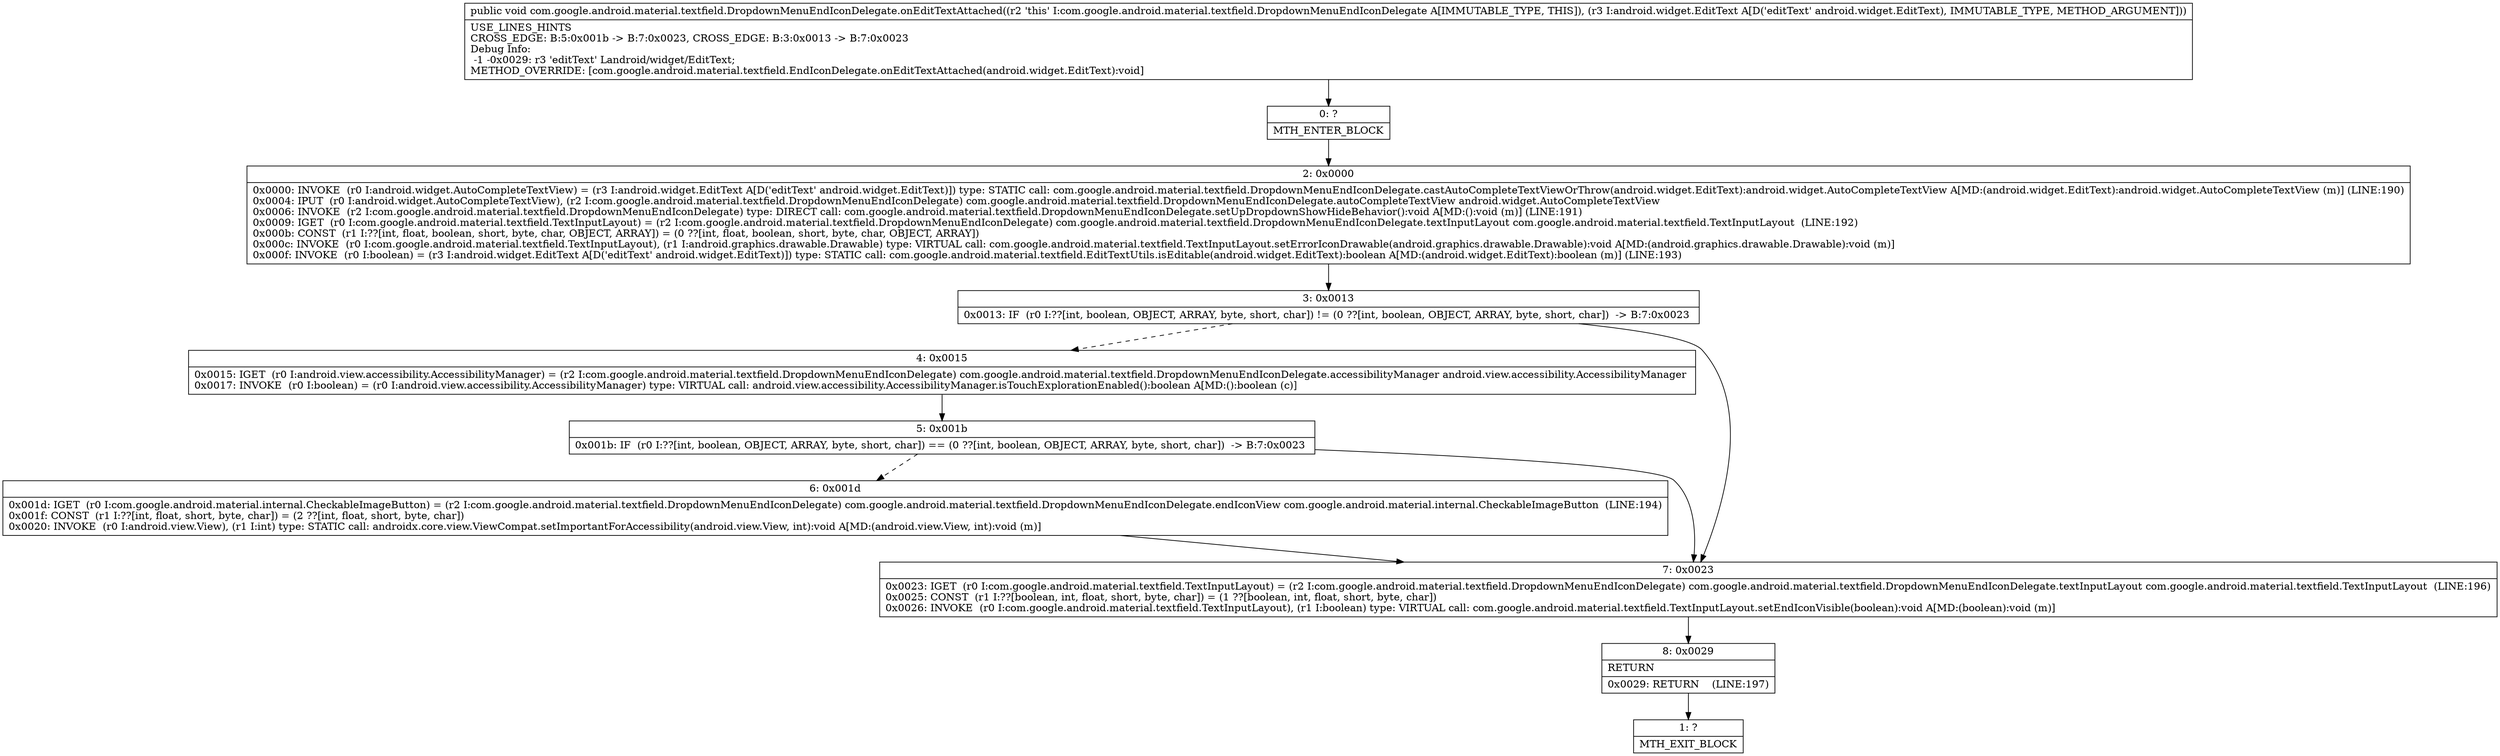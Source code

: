 digraph "CFG forcom.google.android.material.textfield.DropdownMenuEndIconDelegate.onEditTextAttached(Landroid\/widget\/EditText;)V" {
Node_0 [shape=record,label="{0\:\ ?|MTH_ENTER_BLOCK\l}"];
Node_2 [shape=record,label="{2\:\ 0x0000|0x0000: INVOKE  (r0 I:android.widget.AutoCompleteTextView) = (r3 I:android.widget.EditText A[D('editText' android.widget.EditText)]) type: STATIC call: com.google.android.material.textfield.DropdownMenuEndIconDelegate.castAutoCompleteTextViewOrThrow(android.widget.EditText):android.widget.AutoCompleteTextView A[MD:(android.widget.EditText):android.widget.AutoCompleteTextView (m)] (LINE:190)\l0x0004: IPUT  (r0 I:android.widget.AutoCompleteTextView), (r2 I:com.google.android.material.textfield.DropdownMenuEndIconDelegate) com.google.android.material.textfield.DropdownMenuEndIconDelegate.autoCompleteTextView android.widget.AutoCompleteTextView \l0x0006: INVOKE  (r2 I:com.google.android.material.textfield.DropdownMenuEndIconDelegate) type: DIRECT call: com.google.android.material.textfield.DropdownMenuEndIconDelegate.setUpDropdownShowHideBehavior():void A[MD:():void (m)] (LINE:191)\l0x0009: IGET  (r0 I:com.google.android.material.textfield.TextInputLayout) = (r2 I:com.google.android.material.textfield.DropdownMenuEndIconDelegate) com.google.android.material.textfield.DropdownMenuEndIconDelegate.textInputLayout com.google.android.material.textfield.TextInputLayout  (LINE:192)\l0x000b: CONST  (r1 I:??[int, float, boolean, short, byte, char, OBJECT, ARRAY]) = (0 ??[int, float, boolean, short, byte, char, OBJECT, ARRAY]) \l0x000c: INVOKE  (r0 I:com.google.android.material.textfield.TextInputLayout), (r1 I:android.graphics.drawable.Drawable) type: VIRTUAL call: com.google.android.material.textfield.TextInputLayout.setErrorIconDrawable(android.graphics.drawable.Drawable):void A[MD:(android.graphics.drawable.Drawable):void (m)]\l0x000f: INVOKE  (r0 I:boolean) = (r3 I:android.widget.EditText A[D('editText' android.widget.EditText)]) type: STATIC call: com.google.android.material.textfield.EditTextUtils.isEditable(android.widget.EditText):boolean A[MD:(android.widget.EditText):boolean (m)] (LINE:193)\l}"];
Node_3 [shape=record,label="{3\:\ 0x0013|0x0013: IF  (r0 I:??[int, boolean, OBJECT, ARRAY, byte, short, char]) != (0 ??[int, boolean, OBJECT, ARRAY, byte, short, char])  \-\> B:7:0x0023 \l}"];
Node_4 [shape=record,label="{4\:\ 0x0015|0x0015: IGET  (r0 I:android.view.accessibility.AccessibilityManager) = (r2 I:com.google.android.material.textfield.DropdownMenuEndIconDelegate) com.google.android.material.textfield.DropdownMenuEndIconDelegate.accessibilityManager android.view.accessibility.AccessibilityManager \l0x0017: INVOKE  (r0 I:boolean) = (r0 I:android.view.accessibility.AccessibilityManager) type: VIRTUAL call: android.view.accessibility.AccessibilityManager.isTouchExplorationEnabled():boolean A[MD:():boolean (c)]\l}"];
Node_5 [shape=record,label="{5\:\ 0x001b|0x001b: IF  (r0 I:??[int, boolean, OBJECT, ARRAY, byte, short, char]) == (0 ??[int, boolean, OBJECT, ARRAY, byte, short, char])  \-\> B:7:0x0023 \l}"];
Node_6 [shape=record,label="{6\:\ 0x001d|0x001d: IGET  (r0 I:com.google.android.material.internal.CheckableImageButton) = (r2 I:com.google.android.material.textfield.DropdownMenuEndIconDelegate) com.google.android.material.textfield.DropdownMenuEndIconDelegate.endIconView com.google.android.material.internal.CheckableImageButton  (LINE:194)\l0x001f: CONST  (r1 I:??[int, float, short, byte, char]) = (2 ??[int, float, short, byte, char]) \l0x0020: INVOKE  (r0 I:android.view.View), (r1 I:int) type: STATIC call: androidx.core.view.ViewCompat.setImportantForAccessibility(android.view.View, int):void A[MD:(android.view.View, int):void (m)]\l}"];
Node_7 [shape=record,label="{7\:\ 0x0023|0x0023: IGET  (r0 I:com.google.android.material.textfield.TextInputLayout) = (r2 I:com.google.android.material.textfield.DropdownMenuEndIconDelegate) com.google.android.material.textfield.DropdownMenuEndIconDelegate.textInputLayout com.google.android.material.textfield.TextInputLayout  (LINE:196)\l0x0025: CONST  (r1 I:??[boolean, int, float, short, byte, char]) = (1 ??[boolean, int, float, short, byte, char]) \l0x0026: INVOKE  (r0 I:com.google.android.material.textfield.TextInputLayout), (r1 I:boolean) type: VIRTUAL call: com.google.android.material.textfield.TextInputLayout.setEndIconVisible(boolean):void A[MD:(boolean):void (m)]\l}"];
Node_8 [shape=record,label="{8\:\ 0x0029|RETURN\l|0x0029: RETURN    (LINE:197)\l}"];
Node_1 [shape=record,label="{1\:\ ?|MTH_EXIT_BLOCK\l}"];
MethodNode[shape=record,label="{public void com.google.android.material.textfield.DropdownMenuEndIconDelegate.onEditTextAttached((r2 'this' I:com.google.android.material.textfield.DropdownMenuEndIconDelegate A[IMMUTABLE_TYPE, THIS]), (r3 I:android.widget.EditText A[D('editText' android.widget.EditText), IMMUTABLE_TYPE, METHOD_ARGUMENT]))  | USE_LINES_HINTS\lCROSS_EDGE: B:5:0x001b \-\> B:7:0x0023, CROSS_EDGE: B:3:0x0013 \-\> B:7:0x0023\lDebug Info:\l  \-1 \-0x0029: r3 'editText' Landroid\/widget\/EditText;\lMETHOD_OVERRIDE: [com.google.android.material.textfield.EndIconDelegate.onEditTextAttached(android.widget.EditText):void]\l}"];
MethodNode -> Node_0;Node_0 -> Node_2;
Node_2 -> Node_3;
Node_3 -> Node_4[style=dashed];
Node_3 -> Node_7;
Node_4 -> Node_5;
Node_5 -> Node_6[style=dashed];
Node_5 -> Node_7;
Node_6 -> Node_7;
Node_7 -> Node_8;
Node_8 -> Node_1;
}

